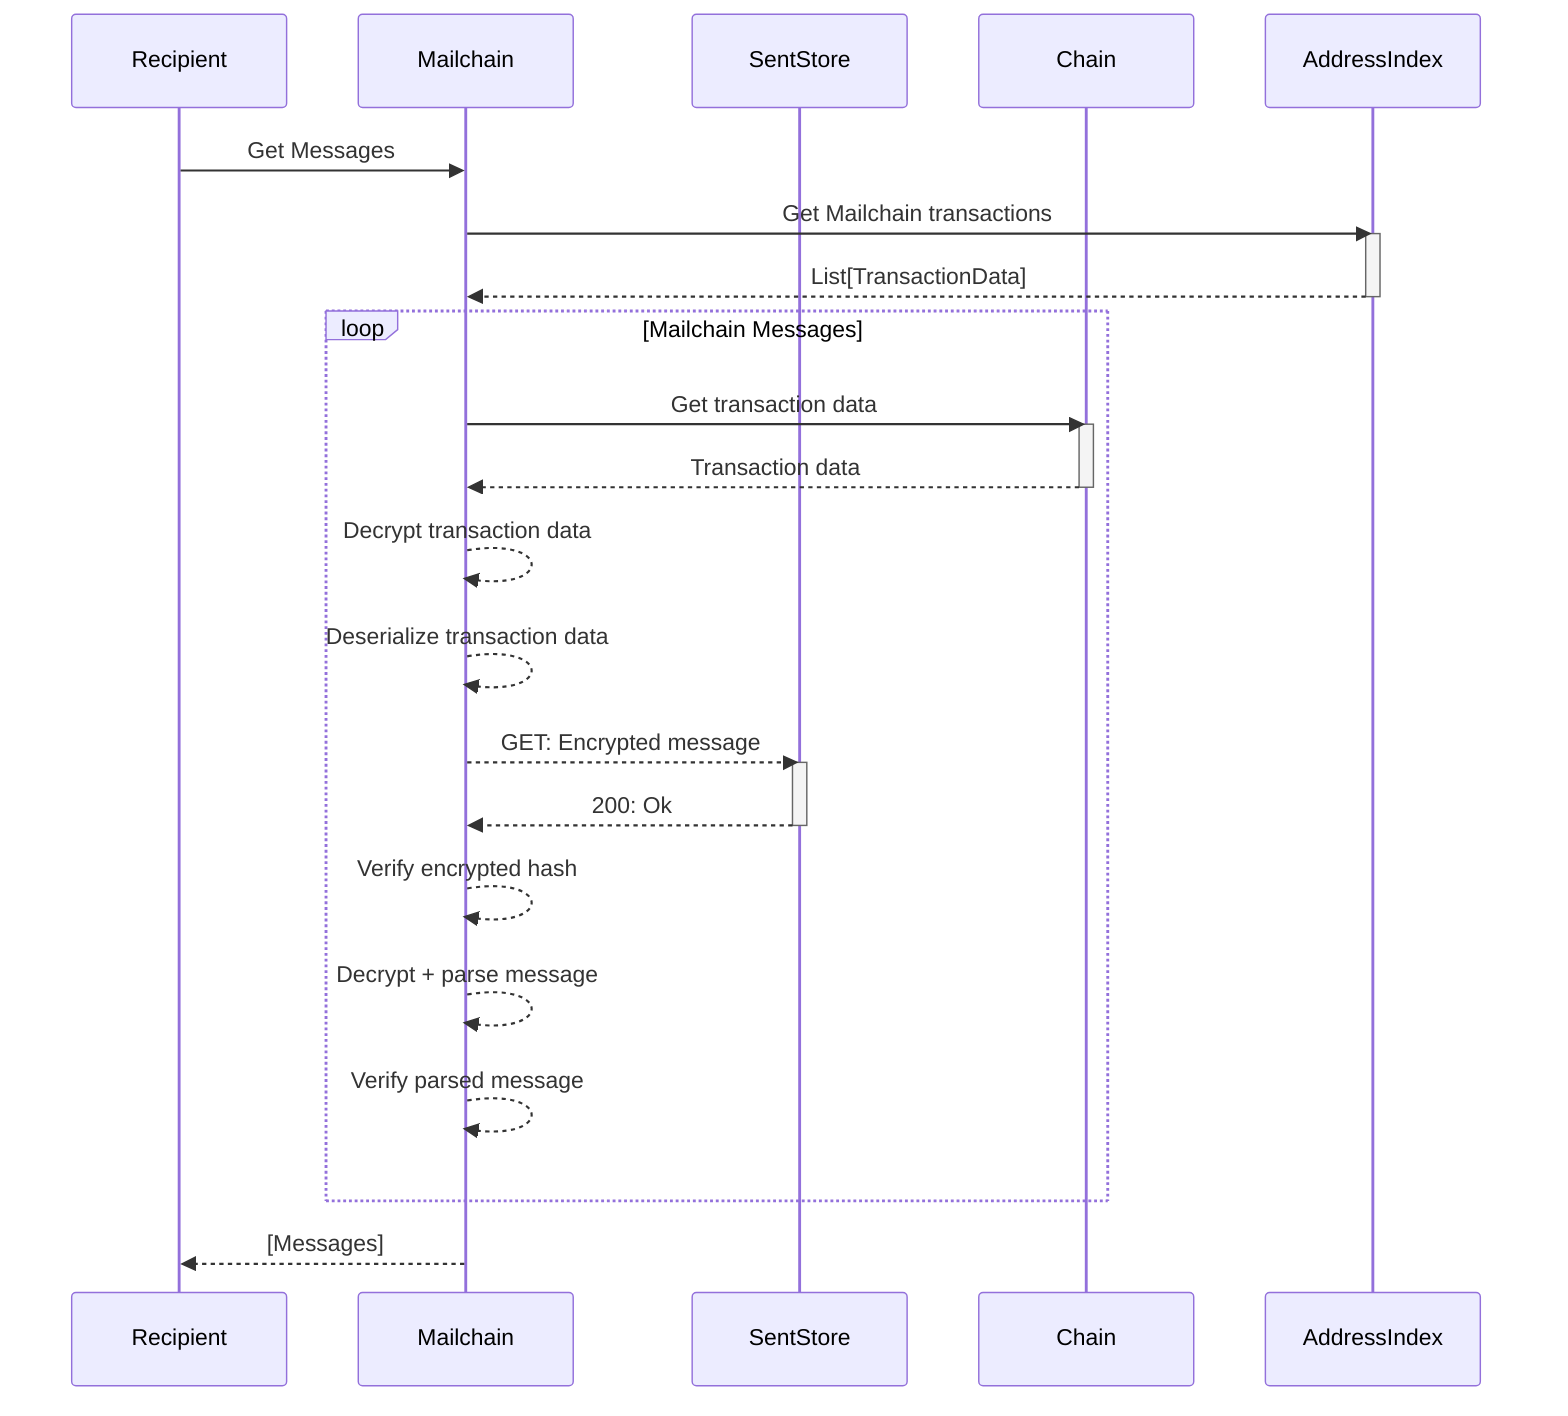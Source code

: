 sequenceDiagram
    participant Recipient
    participant Mailchain
    participant SentStore
    participant Chain
    participant AddressIndex

    Recipient->>Mailchain: Get Messages

    Mailchain->>AddressIndex: Get Mailchain transactions
    activate AddressIndex
    AddressIndex-->>Mailchain: List[TransactionData]
    deactivate AddressIndex

    loop Mailchain Messages
        Mailchain->>Chain: Get transaction data
        activate Chain
        Chain-->>Mailchain: Transaction data
        deactivate Chain

        Mailchain-->>Mailchain: Decrypt transaction data
        Mailchain-->>Mailchain: Deserialize transaction data

        Mailchain-->>SentStore: GET: Encrypted message
        activate SentStore
        SentStore-->>Mailchain: 200: Ok
        deactivate SentStore

        Mailchain-->>Mailchain: Verify encrypted hash
        Mailchain-->>Mailchain: Decrypt + parse message
        Mailchain-->>Mailchain: Verify parsed message

    end
    
    Mailchain-->>Recipient: [Messages]